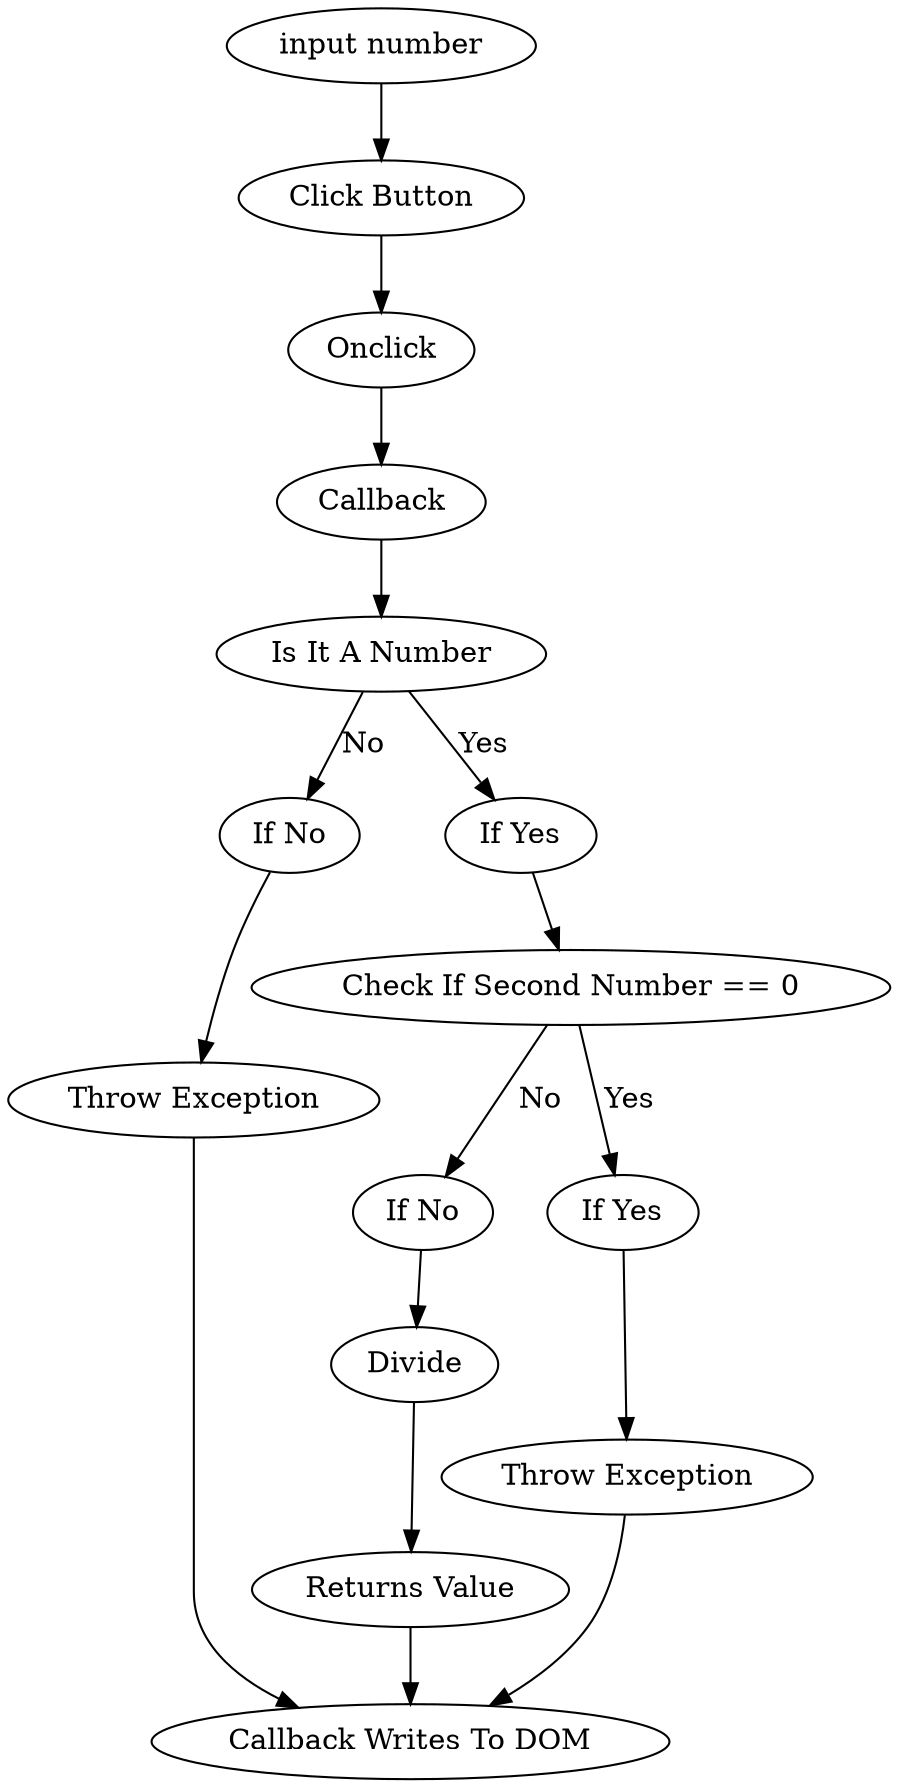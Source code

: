 digraph g {
    s  [ label="input number"];
    a  [ label="Click Button"];
    b  [ label="Onclick"];
    c  [ label="Callback"];
    v  [ label="Is It A Number"];
    d1 [ label="If No"];
    d2 [ label="If Yes"];
    e1 [ label="Throw Exception"];
    e2 [ label="Check If Second Number == 0"];
    y1 [ label="If No"];
    y2 [ label="If Yes"];
    y3 [ label="Throw Exception"];
    z1 [ label="Divide"];
    z2 [ label="Returns Value"];
    x  [ label="Callback Writes To DOM"];
    s -> a;
    a -> b;
    b -> c;
    c -> v;
    v -> d1  [ label="No"];
    v -> d2  [ label="Yes"];
    d1 -> e1;
    e1 -> x;
    d2 -> e2;
    e2 -> y1 [ label="No"];
    e2 -> y2 [ label="Yes"];
    y2 -> y3;
    y3 -> x;
    y1 -> z1;
    z1 -> z2;
    z2 -> x;
}